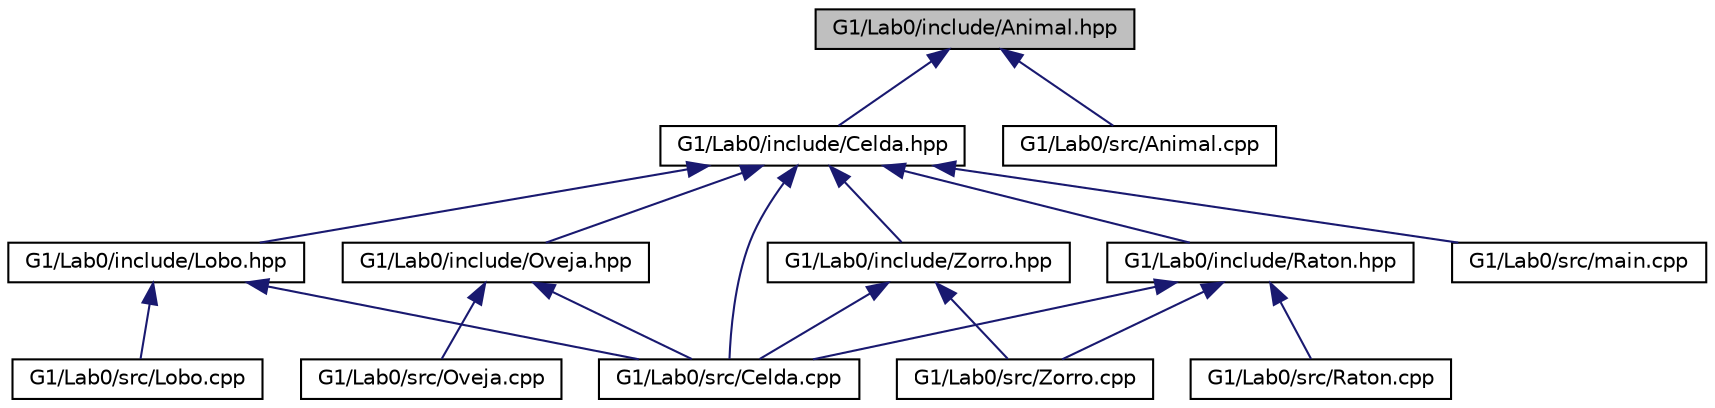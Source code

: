 digraph "G1/Lab0/include/Animal.hpp"
{
  edge [fontname="Helvetica",fontsize="10",labelfontname="Helvetica",labelfontsize="10"];
  node [fontname="Helvetica",fontsize="10",shape=record];
  Node1 [label="G1/Lab0/include/Animal.hpp",height=0.2,width=0.4,color="black", fillcolor="grey75", style="filled", fontcolor="black"];
  Node1 -> Node2 [dir="back",color="midnightblue",fontsize="10",style="solid",fontname="Helvetica"];
  Node2 [label="G1/Lab0/include/Celda.hpp",height=0.2,width=0.4,color="black", fillcolor="white", style="filled",URL="$_celda_8hpp.html"];
  Node2 -> Node3 [dir="back",color="midnightblue",fontsize="10",style="solid",fontname="Helvetica"];
  Node3 [label="G1/Lab0/include/Lobo.hpp",height=0.2,width=0.4,color="black", fillcolor="white", style="filled",URL="$_lobo_8hpp.html"];
  Node3 -> Node4 [dir="back",color="midnightblue",fontsize="10",style="solid",fontname="Helvetica"];
  Node4 [label="G1/Lab0/src/Celda.cpp",height=0.2,width=0.4,color="black", fillcolor="white", style="filled",URL="$_celda_8cpp.html"];
  Node3 -> Node5 [dir="back",color="midnightblue",fontsize="10",style="solid",fontname="Helvetica"];
  Node5 [label="G1/Lab0/src/Lobo.cpp",height=0.2,width=0.4,color="black", fillcolor="white", style="filled",URL="$_lobo_8cpp.html"];
  Node2 -> Node6 [dir="back",color="midnightblue",fontsize="10",style="solid",fontname="Helvetica"];
  Node6 [label="G1/Lab0/include/Oveja.hpp",height=0.2,width=0.4,color="black", fillcolor="white", style="filled",URL="$_oveja_8hpp.html"];
  Node6 -> Node4 [dir="back",color="midnightblue",fontsize="10",style="solid",fontname="Helvetica"];
  Node6 -> Node7 [dir="back",color="midnightblue",fontsize="10",style="solid",fontname="Helvetica"];
  Node7 [label="G1/Lab0/src/Oveja.cpp",height=0.2,width=0.4,color="black", fillcolor="white", style="filled",URL="$_oveja_8cpp.html"];
  Node2 -> Node8 [dir="back",color="midnightblue",fontsize="10",style="solid",fontname="Helvetica"];
  Node8 [label="G1/Lab0/include/Raton.hpp",height=0.2,width=0.4,color="black", fillcolor="white", style="filled",URL="$_raton_8hpp.html"];
  Node8 -> Node4 [dir="back",color="midnightblue",fontsize="10",style="solid",fontname="Helvetica"];
  Node8 -> Node9 [dir="back",color="midnightblue",fontsize="10",style="solid",fontname="Helvetica"];
  Node9 [label="G1/Lab0/src/Raton.cpp",height=0.2,width=0.4,color="black", fillcolor="white", style="filled",URL="$_raton_8cpp.html"];
  Node8 -> Node10 [dir="back",color="midnightblue",fontsize="10",style="solid",fontname="Helvetica"];
  Node10 [label="G1/Lab0/src/Zorro.cpp",height=0.2,width=0.4,color="black", fillcolor="white", style="filled",URL="$_zorro_8cpp.html"];
  Node2 -> Node11 [dir="back",color="midnightblue",fontsize="10",style="solid",fontname="Helvetica"];
  Node11 [label="G1/Lab0/include/Zorro.hpp",height=0.2,width=0.4,color="black", fillcolor="white", style="filled",URL="$_zorro_8hpp.html"];
  Node11 -> Node4 [dir="back",color="midnightblue",fontsize="10",style="solid",fontname="Helvetica"];
  Node11 -> Node10 [dir="back",color="midnightblue",fontsize="10",style="solid",fontname="Helvetica"];
  Node2 -> Node4 [dir="back",color="midnightblue",fontsize="10",style="solid",fontname="Helvetica"];
  Node2 -> Node12 [dir="back",color="midnightblue",fontsize="10",style="solid",fontname="Helvetica"];
  Node12 [label="G1/Lab0/src/main.cpp",height=0.2,width=0.4,color="black", fillcolor="white", style="filled",URL="$main_8cpp.html"];
  Node1 -> Node13 [dir="back",color="midnightblue",fontsize="10",style="solid",fontname="Helvetica"];
  Node13 [label="G1/Lab0/src/Animal.cpp",height=0.2,width=0.4,color="black", fillcolor="white", style="filled",URL="$_animal_8cpp.html"];
}

